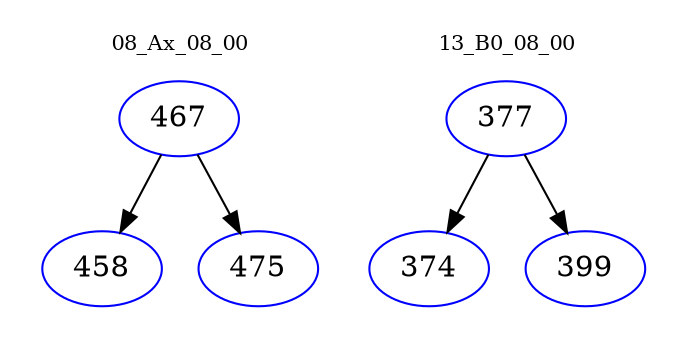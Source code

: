 digraph{
subgraph cluster_0 {
color = white
label = "08_Ax_08_00";
fontsize=10;
T0_467 [label="467", color="blue"]
T0_467 -> T0_458 [color="black"]
T0_458 [label="458", color="blue"]
T0_467 -> T0_475 [color="black"]
T0_475 [label="475", color="blue"]
}
subgraph cluster_1 {
color = white
label = "13_B0_08_00";
fontsize=10;
T1_377 [label="377", color="blue"]
T1_377 -> T1_374 [color="black"]
T1_374 [label="374", color="blue"]
T1_377 -> T1_399 [color="black"]
T1_399 [label="399", color="blue"]
}
}
